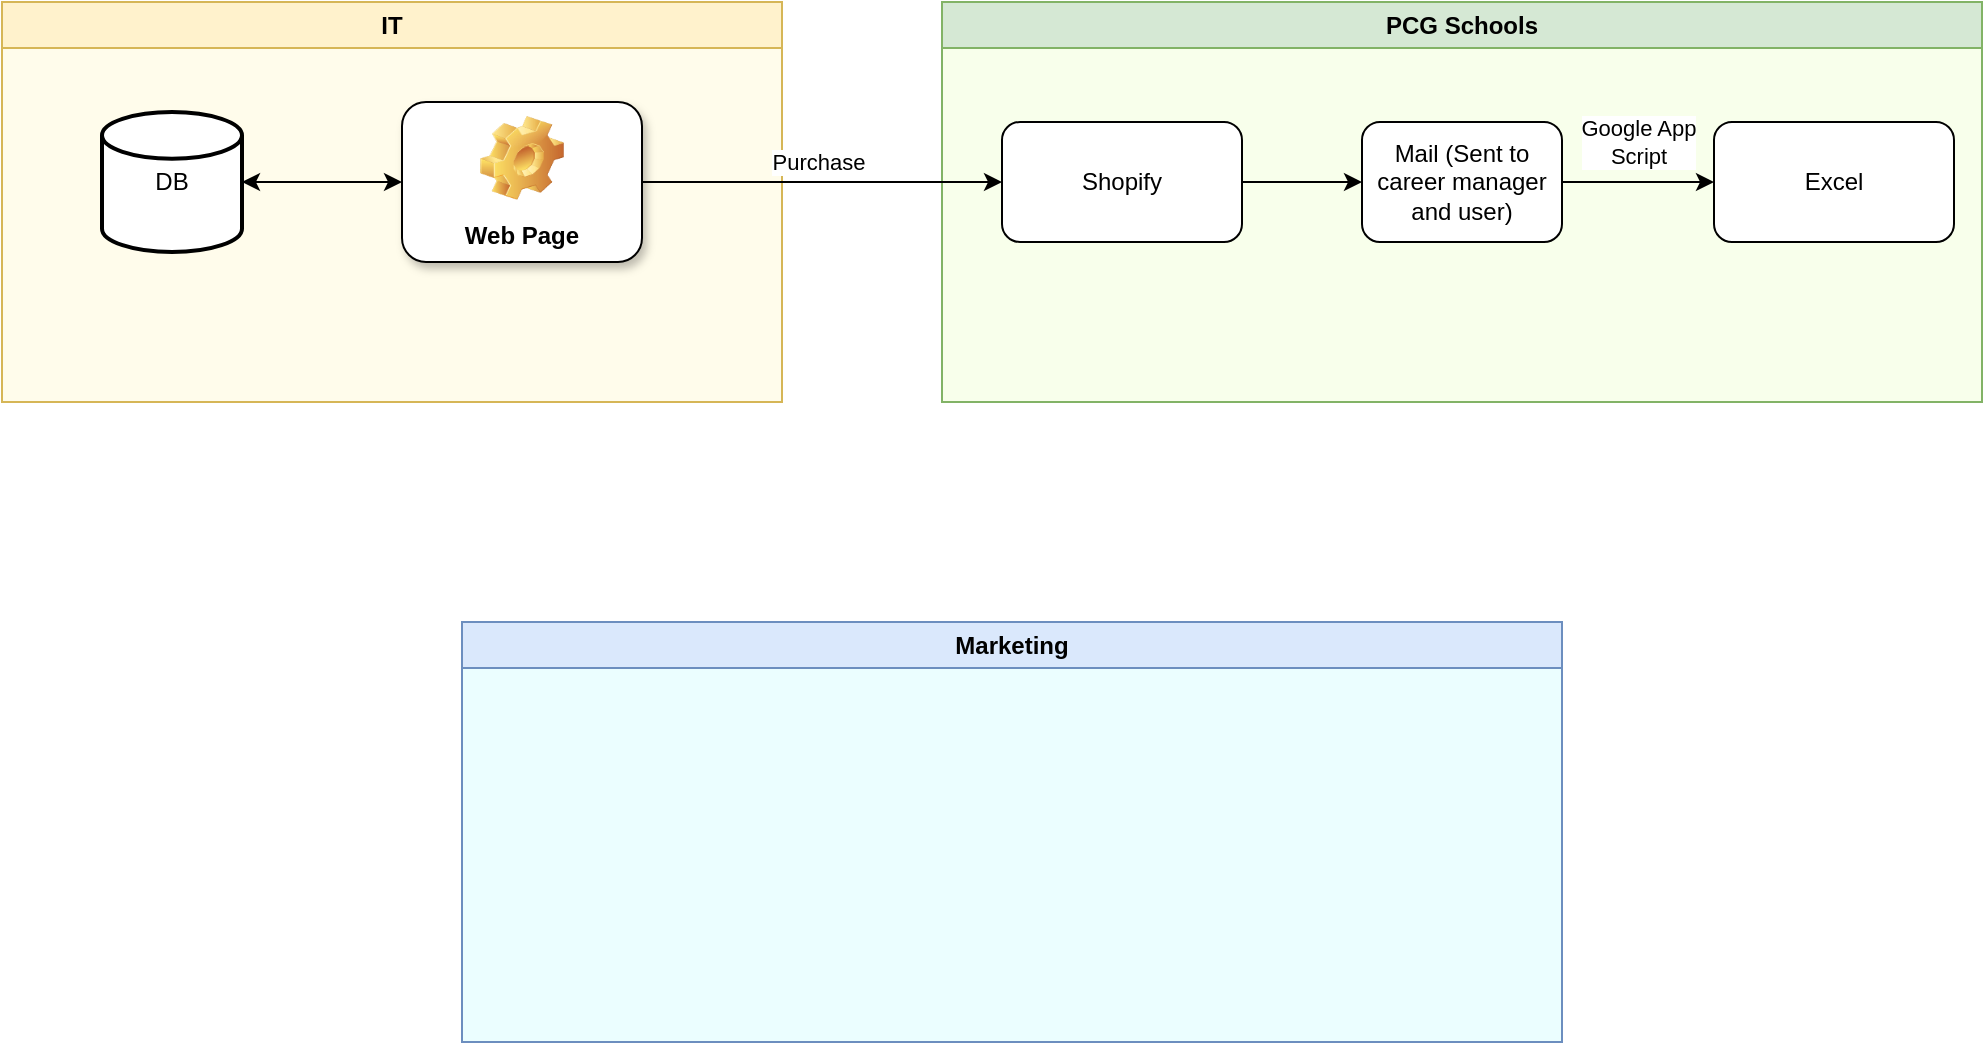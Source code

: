 <mxfile version="24.7.10">
  <diagram name="Page-1" id="5f0bae14-7c28-e335-631c-24af17079c00">
    <mxGraphModel dx="1272" dy="807" grid="1" gridSize="10" guides="1" tooltips="1" connect="1" arrows="1" fold="1" page="1" pageScale="1" pageWidth="1100" pageHeight="850" background="none" math="0" shadow="0">
      <root>
        <mxCell id="0" />
        <mxCell id="1" parent="0" />
        <mxCell id="k_oZZ-EDYuJYyAiTadYS-3" value="PCG Schools" style="swimlane;whiteSpace=wrap;html=1;fillColor=#d5e8d4;strokeColor=#82b366;swimlaneFillColor=#F8FFEB;" parent="1" vertex="1">
          <mxGeometry x="620" y="30" width="520" height="200" as="geometry" />
        </mxCell>
        <mxCell id="k_oZZ-EDYuJYyAiTadYS-16" value="" style="edgeStyle=orthogonalEdgeStyle;rounded=0;orthogonalLoop=1;jettySize=auto;html=1;" parent="k_oZZ-EDYuJYyAiTadYS-3" source="k_oZZ-EDYuJYyAiTadYS-12" target="k_oZZ-EDYuJYyAiTadYS-15" edge="1">
          <mxGeometry relative="1" as="geometry" />
        </mxCell>
        <mxCell id="k_oZZ-EDYuJYyAiTadYS-12" value="Shopify" style="rounded=1;whiteSpace=wrap;html=1;" parent="k_oZZ-EDYuJYyAiTadYS-3" vertex="1">
          <mxGeometry x="30" y="60" width="120" height="60" as="geometry" />
        </mxCell>
        <mxCell id="k_oZZ-EDYuJYyAiTadYS-19" value="" style="edgeStyle=orthogonalEdgeStyle;rounded=0;orthogonalLoop=1;jettySize=auto;html=1;" parent="k_oZZ-EDYuJYyAiTadYS-3" source="k_oZZ-EDYuJYyAiTadYS-15" target="k_oZZ-EDYuJYyAiTadYS-18" edge="1">
          <mxGeometry relative="1" as="geometry" />
        </mxCell>
        <mxCell id="k_oZZ-EDYuJYyAiTadYS-21" value="Google App&lt;div&gt;Script&lt;/div&gt;" style="edgeLabel;html=1;align=center;verticalAlign=middle;resizable=0;points=[];" parent="k_oZZ-EDYuJYyAiTadYS-19" vertex="1" connectable="0">
          <mxGeometry x="0.089" y="-2" relative="1" as="geometry">
            <mxPoint x="-4" y="-22" as="offset" />
          </mxGeometry>
        </mxCell>
        <mxCell id="k_oZZ-EDYuJYyAiTadYS-15" value="Mail (Sent to career manager and user)" style="rounded=1;whiteSpace=wrap;html=1;" parent="k_oZZ-EDYuJYyAiTadYS-3" vertex="1">
          <mxGeometry x="210" y="60" width="100" height="60" as="geometry" />
        </mxCell>
        <mxCell id="k_oZZ-EDYuJYyAiTadYS-18" value="&lt;div&gt;Excel&lt;/div&gt;" style="rounded=1;whiteSpace=wrap;html=1;" parent="k_oZZ-EDYuJYyAiTadYS-3" vertex="1">
          <mxGeometry x="386" y="60" width="120" height="60" as="geometry" />
        </mxCell>
        <mxCell id="k_oZZ-EDYuJYyAiTadYS-7" value="Marketing" style="swimlane;whiteSpace=wrap;html=1;fillColor=#dae8fc;strokeColor=#6c8ebf;swimlaneFillColor=#EBFEFF;" parent="1" vertex="1">
          <mxGeometry x="380" y="340" width="550" height="210" as="geometry" />
        </mxCell>
        <mxCell id="k_oZZ-EDYuJYyAiTadYS-8" value="IT" style="swimlane;whiteSpace=wrap;html=1;fillColor=#fff2cc;strokeColor=#d6b656;gradientColor=none;swimlaneFillColor=#FFFCEB;" parent="1" vertex="1">
          <mxGeometry x="150" y="30" width="390" height="200" as="geometry" />
        </mxCell>
        <mxCell id="opfaf5H5K_pcQQVYLbNe-3" value="" style="endArrow=classic;startArrow=classic;html=1;rounded=0;entryX=0;entryY=0.5;entryDx=0;entryDy=0;exitX=1;exitY=0.5;exitDx=0;exitDy=0;exitPerimeter=0;" parent="k_oZZ-EDYuJYyAiTadYS-8" source="opfaf5H5K_pcQQVYLbNe-6" target="k_oZZ-EDYuJYyAiTadYS-11" edge="1">
          <mxGeometry width="50" height="50" relative="1" as="geometry">
            <mxPoint x="230" y="80" as="sourcePoint" />
            <mxPoint x="300" y="90" as="targetPoint" />
          </mxGeometry>
        </mxCell>
        <mxCell id="k_oZZ-EDYuJYyAiTadYS-11" value="Web Page" style="label;whiteSpace=wrap;html=1;align=center;verticalAlign=bottom;spacingLeft=0;spacingBottom=4;imageAlign=center;imageVerticalAlign=top;image=img/clipart/Gear_128x128.png;direction=east;glass=0;shadow=1;" parent="k_oZZ-EDYuJYyAiTadYS-8" vertex="1">
          <mxGeometry x="200" y="50" width="120" height="80" as="geometry" />
        </mxCell>
        <mxCell id="opfaf5H5K_pcQQVYLbNe-6" value="DB" style="strokeWidth=2;html=1;shape=mxgraph.flowchart.database;whiteSpace=wrap;" parent="k_oZZ-EDYuJYyAiTadYS-8" vertex="1">
          <mxGeometry x="50" y="55" width="70" height="70" as="geometry" />
        </mxCell>
        <mxCell id="k_oZZ-EDYuJYyAiTadYS-13" style="edgeStyle=orthogonalEdgeStyle;rounded=0;orthogonalLoop=1;jettySize=auto;html=1;entryX=0;entryY=0.5;entryDx=0;entryDy=0;" parent="1" source="k_oZZ-EDYuJYyAiTadYS-11" target="k_oZZ-EDYuJYyAiTadYS-12" edge="1">
          <mxGeometry relative="1" as="geometry" />
        </mxCell>
        <mxCell id="k_oZZ-EDYuJYyAiTadYS-14" value="Purchase" style="edgeLabel;html=1;align=center;verticalAlign=middle;resizable=0;points=[];" parent="k_oZZ-EDYuJYyAiTadYS-13" vertex="1" connectable="0">
          <mxGeometry x="-0.03" y="-3" relative="1" as="geometry">
            <mxPoint y="-13" as="offset" />
          </mxGeometry>
        </mxCell>
      </root>
    </mxGraphModel>
  </diagram>
</mxfile>
